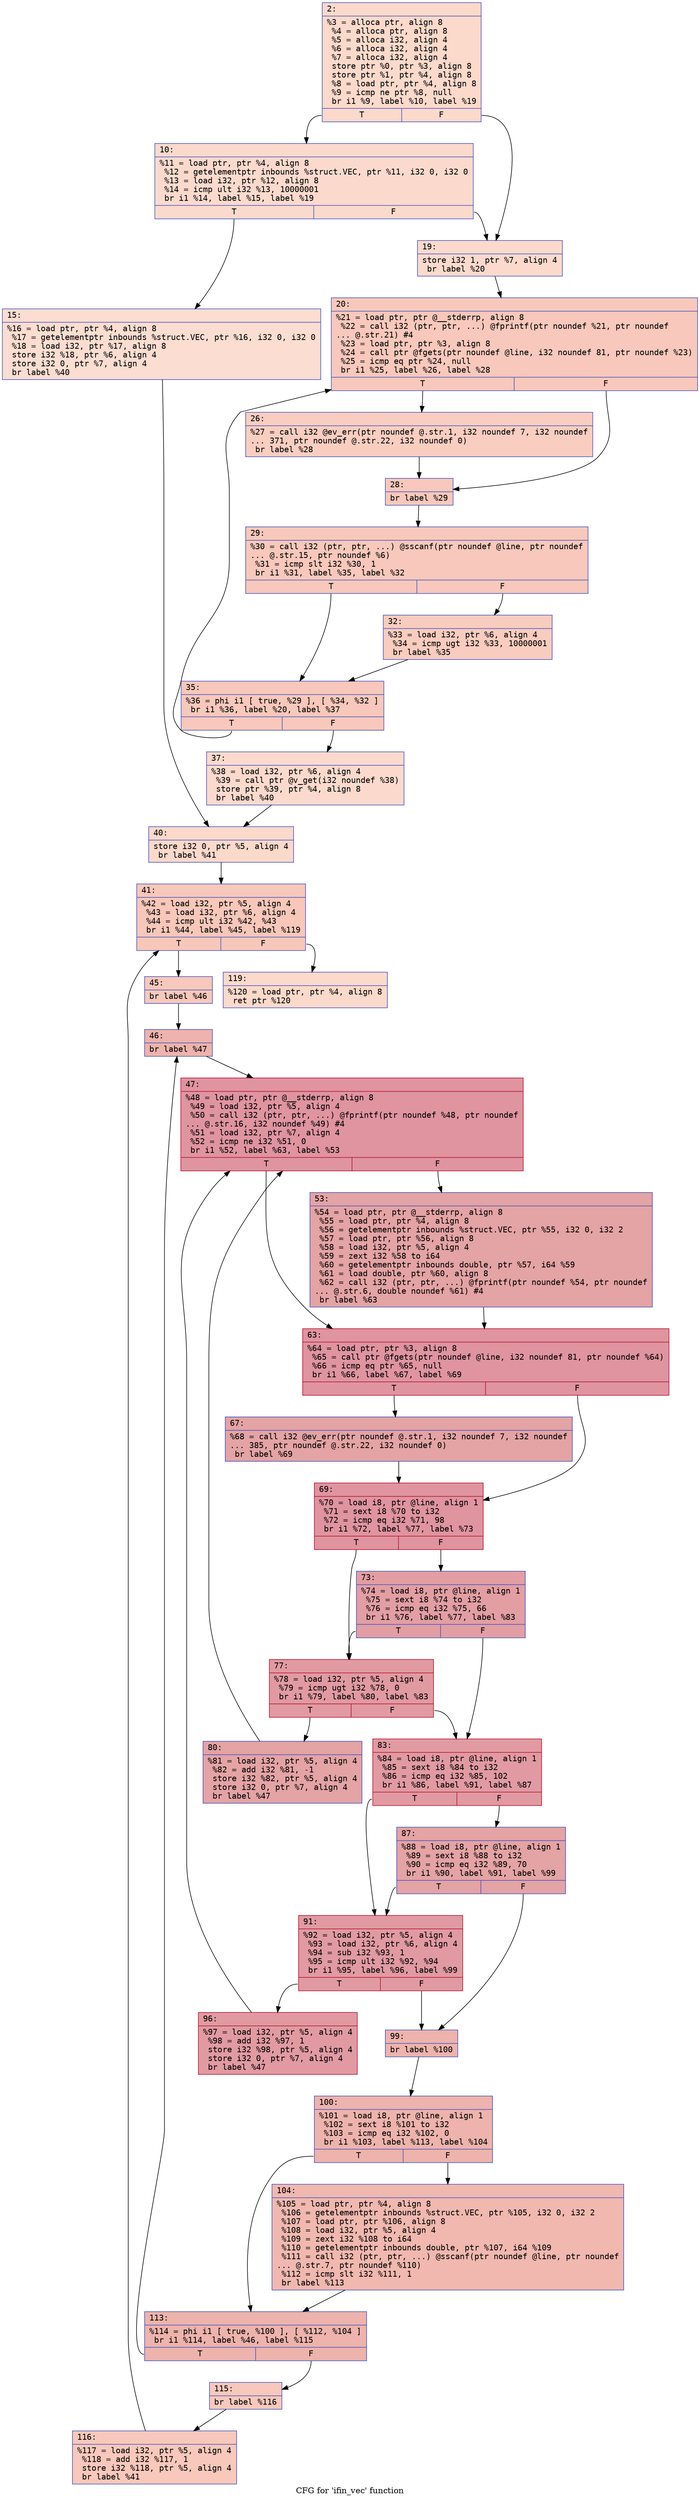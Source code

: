digraph "CFG for 'ifin_vec' function" {
	label="CFG for 'ifin_vec' function";

	Node0x600001ecb890 [shape=record,color="#3d50c3ff", style=filled, fillcolor="#f7a88970" fontname="Courier",label="{2:\l|  %3 = alloca ptr, align 8\l  %4 = alloca ptr, align 8\l  %5 = alloca i32, align 4\l  %6 = alloca i32, align 4\l  %7 = alloca i32, align 4\l  store ptr %0, ptr %3, align 8\l  store ptr %1, ptr %4, align 8\l  %8 = load ptr, ptr %4, align 8\l  %9 = icmp ne ptr %8, null\l  br i1 %9, label %10, label %19\l|{<s0>T|<s1>F}}"];
	Node0x600001ecb890:s0 -> Node0x600001ecb8e0[tooltip="2 -> 10\nProbability 62.50%" ];
	Node0x600001ecb890:s1 -> Node0x600001ecb980[tooltip="2 -> 19\nProbability 37.50%" ];
	Node0x600001ecb8e0 [shape=record,color="#3d50c3ff", style=filled, fillcolor="#f7ac8e70" fontname="Courier",label="{10:\l|  %11 = load ptr, ptr %4, align 8\l  %12 = getelementptr inbounds %struct.VEC, ptr %11, i32 0, i32 0\l  %13 = load i32, ptr %12, align 8\l  %14 = icmp ult i32 %13, 10000001\l  br i1 %14, label %15, label %19\l|{<s0>T|<s1>F}}"];
	Node0x600001ecb8e0:s0 -> Node0x600001ecb930[tooltip="10 -> 15\nProbability 50.00%" ];
	Node0x600001ecb8e0:s1 -> Node0x600001ecb980[tooltip="10 -> 19\nProbability 50.00%" ];
	Node0x600001ecb930 [shape=record,color="#3d50c3ff", style=filled, fillcolor="#f7b39670" fontname="Courier",label="{15:\l|  %16 = load ptr, ptr %4, align 8\l  %17 = getelementptr inbounds %struct.VEC, ptr %16, i32 0, i32 0\l  %18 = load i32, ptr %17, align 8\l  store i32 %18, ptr %6, align 4\l  store i32 0, ptr %7, align 4\l  br label %40\l}"];
	Node0x600001ecb930 -> Node0x600001ecbc00[tooltip="15 -> 40\nProbability 100.00%" ];
	Node0x600001ecb980 [shape=record,color="#3d50c3ff", style=filled, fillcolor="#f7ac8e70" fontname="Courier",label="{19:\l|  store i32 1, ptr %7, align 4\l  br label %20\l}"];
	Node0x600001ecb980 -> Node0x600001ecb9d0[tooltip="19 -> 20\nProbability 100.00%" ];
	Node0x600001ecb9d0 [shape=record,color="#3d50c3ff", style=filled, fillcolor="#ed836670" fontname="Courier",label="{20:\l|  %21 = load ptr, ptr @__stderrp, align 8\l  %22 = call i32 (ptr, ptr, ...) @fprintf(ptr noundef %21, ptr noundef\l... @.str.21) #4\l  %23 = load ptr, ptr %3, align 8\l  %24 = call ptr @fgets(ptr noundef @line, i32 noundef 81, ptr noundef %23)\l  %25 = icmp eq ptr %24, null\l  br i1 %25, label %26, label %28\l|{<s0>T|<s1>F}}"];
	Node0x600001ecb9d0:s0 -> Node0x600001ecba20[tooltip="20 -> 26\nProbability 37.50%" ];
	Node0x600001ecb9d0:s1 -> Node0x600001ecba70[tooltip="20 -> 28\nProbability 62.50%" ];
	Node0x600001ecba20 [shape=record,color="#3d50c3ff", style=filled, fillcolor="#f2907270" fontname="Courier",label="{26:\l|  %27 = call i32 @ev_err(ptr noundef @.str.1, i32 noundef 7, i32 noundef\l... 371, ptr noundef @.str.22, i32 noundef 0)\l  br label %28\l}"];
	Node0x600001ecba20 -> Node0x600001ecba70[tooltip="26 -> 28\nProbability 100.00%" ];
	Node0x600001ecba70 [shape=record,color="#3d50c3ff", style=filled, fillcolor="#ed836670" fontname="Courier",label="{28:\l|  br label %29\l}"];
	Node0x600001ecba70 -> Node0x600001ecbac0[tooltip="28 -> 29\nProbability 100.00%" ];
	Node0x600001ecbac0 [shape=record,color="#3d50c3ff", style=filled, fillcolor="#ed836670" fontname="Courier",label="{29:\l|  %30 = call i32 (ptr, ptr, ...) @sscanf(ptr noundef @line, ptr noundef\l... @.str.15, ptr noundef %6)\l  %31 = icmp slt i32 %30, 1\l  br i1 %31, label %35, label %32\l|{<s0>T|<s1>F}}"];
	Node0x600001ecbac0:s0 -> Node0x600001ecbb60[tooltip="29 -> 35\nProbability 37.50%" ];
	Node0x600001ecbac0:s1 -> Node0x600001ecbb10[tooltip="29 -> 32\nProbability 62.50%" ];
	Node0x600001ecbb10 [shape=record,color="#3d50c3ff", style=filled, fillcolor="#f08b6e70" fontname="Courier",label="{32:\l|  %33 = load i32, ptr %6, align 4\l  %34 = icmp ugt i32 %33, 10000001\l  br label %35\l}"];
	Node0x600001ecbb10 -> Node0x600001ecbb60[tooltip="32 -> 35\nProbability 100.00%" ];
	Node0x600001ecbb60 [shape=record,color="#3d50c3ff", style=filled, fillcolor="#ed836670" fontname="Courier",label="{35:\l|  %36 = phi i1 [ true, %29 ], [ %34, %32 ]\l  br i1 %36, label %20, label %37\l|{<s0>T|<s1>F}}"];
	Node0x600001ecbb60:s0 -> Node0x600001ecb9d0[tooltip="35 -> 20\nProbability 96.88%" ];
	Node0x600001ecbb60:s1 -> Node0x600001ecbbb0[tooltip="35 -> 37\nProbability 3.12%" ];
	Node0x600001ecbbb0 [shape=record,color="#3d50c3ff", style=filled, fillcolor="#f7ac8e70" fontname="Courier",label="{37:\l|  %38 = load i32, ptr %6, align 4\l  %39 = call ptr @v_get(i32 noundef %38)\l  store ptr %39, ptr %4, align 8\l  br label %40\l}"];
	Node0x600001ecbbb0 -> Node0x600001ecbc00[tooltip="37 -> 40\nProbability 100.00%" ];
	Node0x600001ecbc00 [shape=record,color="#3d50c3ff", style=filled, fillcolor="#f7a88970" fontname="Courier",label="{40:\l|  store i32 0, ptr %5, align 4\l  br label %41\l}"];
	Node0x600001ecbc00 -> Node0x600001ecbc50[tooltip="40 -> 41\nProbability 100.00%" ];
	Node0x600001ecbc50 [shape=record,color="#3d50c3ff", style=filled, fillcolor="#ec7f6370" fontname="Courier",label="{41:\l|  %42 = load i32, ptr %5, align 4\l  %43 = load i32, ptr %6, align 4\l  %44 = icmp ult i32 %42, %43\l  br i1 %44, label %45, label %119\l|{<s0>T|<s1>F}}"];
	Node0x600001ecbc50:s0 -> Node0x600001ecbca0[tooltip="41 -> 45\nProbability 96.88%" ];
	Node0x600001ecbc50:s1 -> Node0x600001ecc320[tooltip="41 -> 119\nProbability 3.12%" ];
	Node0x600001ecbca0 [shape=record,color="#3d50c3ff", style=filled, fillcolor="#ed836670" fontname="Courier",label="{45:\l|  br label %46\l}"];
	Node0x600001ecbca0 -> Node0x600001ecbcf0[tooltip="45 -> 46\nProbability 100.00%" ];
	Node0x600001ecbcf0 [shape=record,color="#3d50c3ff", style=filled, fillcolor="#d6524470" fontname="Courier",label="{46:\l|  br label %47\l}"];
	Node0x600001ecbcf0 -> Node0x600001ecbd40[tooltip="46 -> 47\nProbability 100.00%" ];
	Node0x600001ecbd40 [shape=record,color="#b70d28ff", style=filled, fillcolor="#b70d2870" fontname="Courier",label="{47:\l|  %48 = load ptr, ptr @__stderrp, align 8\l  %49 = load i32, ptr %5, align 4\l  %50 = call i32 (ptr, ptr, ...) @fprintf(ptr noundef %48, ptr noundef\l... @.str.16, i32 noundef %49) #4\l  %51 = load i32, ptr %7, align 4\l  %52 = icmp ne i32 %51, 0\l  br i1 %52, label %63, label %53\l|{<s0>T|<s1>F}}"];
	Node0x600001ecbd40:s0 -> Node0x600001ecbde0[tooltip="47 -> 63\nProbability 62.50%" ];
	Node0x600001ecbd40:s1 -> Node0x600001ecbd90[tooltip="47 -> 53\nProbability 37.50%" ];
	Node0x600001ecbd90 [shape=record,color="#3d50c3ff", style=filled, fillcolor="#c32e3170" fontname="Courier",label="{53:\l|  %54 = load ptr, ptr @__stderrp, align 8\l  %55 = load ptr, ptr %4, align 8\l  %56 = getelementptr inbounds %struct.VEC, ptr %55, i32 0, i32 2\l  %57 = load ptr, ptr %56, align 8\l  %58 = load i32, ptr %5, align 4\l  %59 = zext i32 %58 to i64\l  %60 = getelementptr inbounds double, ptr %57, i64 %59\l  %61 = load double, ptr %60, align 8\l  %62 = call i32 (ptr, ptr, ...) @fprintf(ptr noundef %54, ptr noundef\l... @.str.6, double noundef %61) #4\l  br label %63\l}"];
	Node0x600001ecbd90 -> Node0x600001ecbde0[tooltip="53 -> 63\nProbability 100.00%" ];
	Node0x600001ecbde0 [shape=record,color="#b70d28ff", style=filled, fillcolor="#b70d2870" fontname="Courier",label="{63:\l|  %64 = load ptr, ptr %3, align 8\l  %65 = call ptr @fgets(ptr noundef @line, i32 noundef 81, ptr noundef %64)\l  %66 = icmp eq ptr %65, null\l  br i1 %66, label %67, label %69\l|{<s0>T|<s1>F}}"];
	Node0x600001ecbde0:s0 -> Node0x600001ecbe30[tooltip="63 -> 67\nProbability 37.50%" ];
	Node0x600001ecbde0:s1 -> Node0x600001ecbe80[tooltip="63 -> 69\nProbability 62.50%" ];
	Node0x600001ecbe30 [shape=record,color="#3d50c3ff", style=filled, fillcolor="#c32e3170" fontname="Courier",label="{67:\l|  %68 = call i32 @ev_err(ptr noundef @.str.1, i32 noundef 7, i32 noundef\l... 385, ptr noundef @.str.22, i32 noundef 0)\l  br label %69\l}"];
	Node0x600001ecbe30 -> Node0x600001ecbe80[tooltip="67 -> 69\nProbability 100.00%" ];
	Node0x600001ecbe80 [shape=record,color="#b70d28ff", style=filled, fillcolor="#b70d2870" fontname="Courier",label="{69:\l|  %70 = load i8, ptr @line, align 1\l  %71 = sext i8 %70 to i32\l  %72 = icmp eq i32 %71, 98\l  br i1 %72, label %77, label %73\l|{<s0>T|<s1>F}}"];
	Node0x600001ecbe80:s0 -> Node0x600001ecbf20[tooltip="69 -> 77\nProbability 50.00%" ];
	Node0x600001ecbe80:s1 -> Node0x600001ecbed0[tooltip="69 -> 73\nProbability 50.00%" ];
	Node0x600001ecbed0 [shape=record,color="#3d50c3ff", style=filled, fillcolor="#be242e70" fontname="Courier",label="{73:\l|  %74 = load i8, ptr @line, align 1\l  %75 = sext i8 %74 to i32\l  %76 = icmp eq i32 %75, 66\l  br i1 %76, label %77, label %83\l|{<s0>T|<s1>F}}"];
	Node0x600001ecbed0:s0 -> Node0x600001ecbf20[tooltip="73 -> 77\nProbability 50.00%" ];
	Node0x600001ecbed0:s1 -> Node0x600001ecc000[tooltip="73 -> 83\nProbability 50.00%" ];
	Node0x600001ecbf20 [shape=record,color="#b70d28ff", style=filled, fillcolor="#bb1b2c70" fontname="Courier",label="{77:\l|  %78 = load i32, ptr %5, align 4\l  %79 = icmp ugt i32 %78, 0\l  br i1 %79, label %80, label %83\l|{<s0>T|<s1>F}}"];
	Node0x600001ecbf20:s0 -> Node0x600001ecbf70[tooltip="77 -> 80\nProbability 50.00%" ];
	Node0x600001ecbf20:s1 -> Node0x600001ecc000[tooltip="77 -> 83\nProbability 50.00%" ];
	Node0x600001ecbf70 [shape=record,color="#3d50c3ff", style=filled, fillcolor="#c32e3170" fontname="Courier",label="{80:\l|  %81 = load i32, ptr %5, align 4\l  %82 = add i32 %81, -1\l  store i32 %82, ptr %5, align 4\l  store i32 0, ptr %7, align 4\l  br label %47\l}"];
	Node0x600001ecbf70 -> Node0x600001ecbd40[tooltip="80 -> 47\nProbability 100.00%" ];
	Node0x600001ecc000 [shape=record,color="#b70d28ff", style=filled, fillcolor="#bb1b2c70" fontname="Courier",label="{83:\l|  %84 = load i8, ptr @line, align 1\l  %85 = sext i8 %84 to i32\l  %86 = icmp eq i32 %85, 102\l  br i1 %86, label %91, label %87\l|{<s0>T|<s1>F}}"];
	Node0x600001ecc000:s0 -> Node0x600001ecc0a0[tooltip="83 -> 91\nProbability 50.00%" ];
	Node0x600001ecc000:s1 -> Node0x600001ecc050[tooltip="83 -> 87\nProbability 50.00%" ];
	Node0x600001ecc050 [shape=record,color="#3d50c3ff", style=filled, fillcolor="#c32e3170" fontname="Courier",label="{87:\l|  %88 = load i8, ptr @line, align 1\l  %89 = sext i8 %88 to i32\l  %90 = icmp eq i32 %89, 70\l  br i1 %90, label %91, label %99\l|{<s0>T|<s1>F}}"];
	Node0x600001ecc050:s0 -> Node0x600001ecc0a0[tooltip="87 -> 91\nProbability 96.88%" ];
	Node0x600001ecc050:s1 -> Node0x600001ecc140[tooltip="87 -> 99\nProbability 3.12%" ];
	Node0x600001ecc0a0 [shape=record,color="#b70d28ff", style=filled, fillcolor="#bb1b2c70" fontname="Courier",label="{91:\l|  %92 = load i32, ptr %5, align 4\l  %93 = load i32, ptr %6, align 4\l  %94 = sub i32 %93, 1\l  %95 = icmp ult i32 %92, %94\l  br i1 %95, label %96, label %99\l|{<s0>T|<s1>F}}"];
	Node0x600001ecc0a0:s0 -> Node0x600001ecc0f0[tooltip="91 -> 96\nProbability 96.88%" ];
	Node0x600001ecc0a0:s1 -> Node0x600001ecc140[tooltip="91 -> 99\nProbability 3.12%" ];
	Node0x600001ecc0f0 [shape=record,color="#b70d28ff", style=filled, fillcolor="#bb1b2c70" fontname="Courier",label="{96:\l|  %97 = load i32, ptr %5, align 4\l  %98 = add i32 %97, 1\l  store i32 %98, ptr %5, align 4\l  store i32 0, ptr %7, align 4\l  br label %47\l}"];
	Node0x600001ecc0f0 -> Node0x600001ecbd40[tooltip="96 -> 47\nProbability 100.00%" ];
	Node0x600001ecc140 [shape=record,color="#3d50c3ff", style=filled, fillcolor="#d6524470" fontname="Courier",label="{99:\l|  br label %100\l}"];
	Node0x600001ecc140 -> Node0x600001ecc190[tooltip="99 -> 100\nProbability 100.00%" ];
	Node0x600001ecc190 [shape=record,color="#3d50c3ff", style=filled, fillcolor="#d6524470" fontname="Courier",label="{100:\l|  %101 = load i8, ptr @line, align 1\l  %102 = sext i8 %101 to i32\l  %103 = icmp eq i32 %102, 0\l  br i1 %103, label %113, label %104\l|{<s0>T|<s1>F}}"];
	Node0x600001ecc190:s0 -> Node0x600001ecc230[tooltip="100 -> 113\nProbability 37.50%" ];
	Node0x600001ecc190:s1 -> Node0x600001ecc1e0[tooltip="100 -> 104\nProbability 62.50%" ];
	Node0x600001ecc1e0 [shape=record,color="#3d50c3ff", style=filled, fillcolor="#dc5d4a70" fontname="Courier",label="{104:\l|  %105 = load ptr, ptr %4, align 8\l  %106 = getelementptr inbounds %struct.VEC, ptr %105, i32 0, i32 2\l  %107 = load ptr, ptr %106, align 8\l  %108 = load i32, ptr %5, align 4\l  %109 = zext i32 %108 to i64\l  %110 = getelementptr inbounds double, ptr %107, i64 %109\l  %111 = call i32 (ptr, ptr, ...) @sscanf(ptr noundef @line, ptr noundef\l... @.str.7, ptr noundef %110)\l  %112 = icmp slt i32 %111, 1\l  br label %113\l}"];
	Node0x600001ecc1e0 -> Node0x600001ecc230[tooltip="104 -> 113\nProbability 100.00%" ];
	Node0x600001ecc230 [shape=record,color="#3d50c3ff", style=filled, fillcolor="#d6524470" fontname="Courier",label="{113:\l|  %114 = phi i1 [ true, %100 ], [ %112, %104 ]\l  br i1 %114, label %46, label %115\l|{<s0>T|<s1>F}}"];
	Node0x600001ecc230:s0 -> Node0x600001ecbcf0[tooltip="113 -> 46\nProbability 96.88%" ];
	Node0x600001ecc230:s1 -> Node0x600001ecc280[tooltip="113 -> 115\nProbability 3.12%" ];
	Node0x600001ecc280 [shape=record,color="#3d50c3ff", style=filled, fillcolor="#ed836670" fontname="Courier",label="{115:\l|  br label %116\l}"];
	Node0x600001ecc280 -> Node0x600001ecc2d0[tooltip="115 -> 116\nProbability 100.00%" ];
	Node0x600001ecc2d0 [shape=record,color="#3d50c3ff", style=filled, fillcolor="#ed836670" fontname="Courier",label="{116:\l|  %117 = load i32, ptr %5, align 4\l  %118 = add i32 %117, 1\l  store i32 %118, ptr %5, align 4\l  br label %41\l}"];
	Node0x600001ecc2d0 -> Node0x600001ecbc50[tooltip="116 -> 41\nProbability 100.00%" ];
	Node0x600001ecc320 [shape=record,color="#3d50c3ff", style=filled, fillcolor="#f7a88970" fontname="Courier",label="{119:\l|  %120 = load ptr, ptr %4, align 8\l  ret ptr %120\l}"];
}
